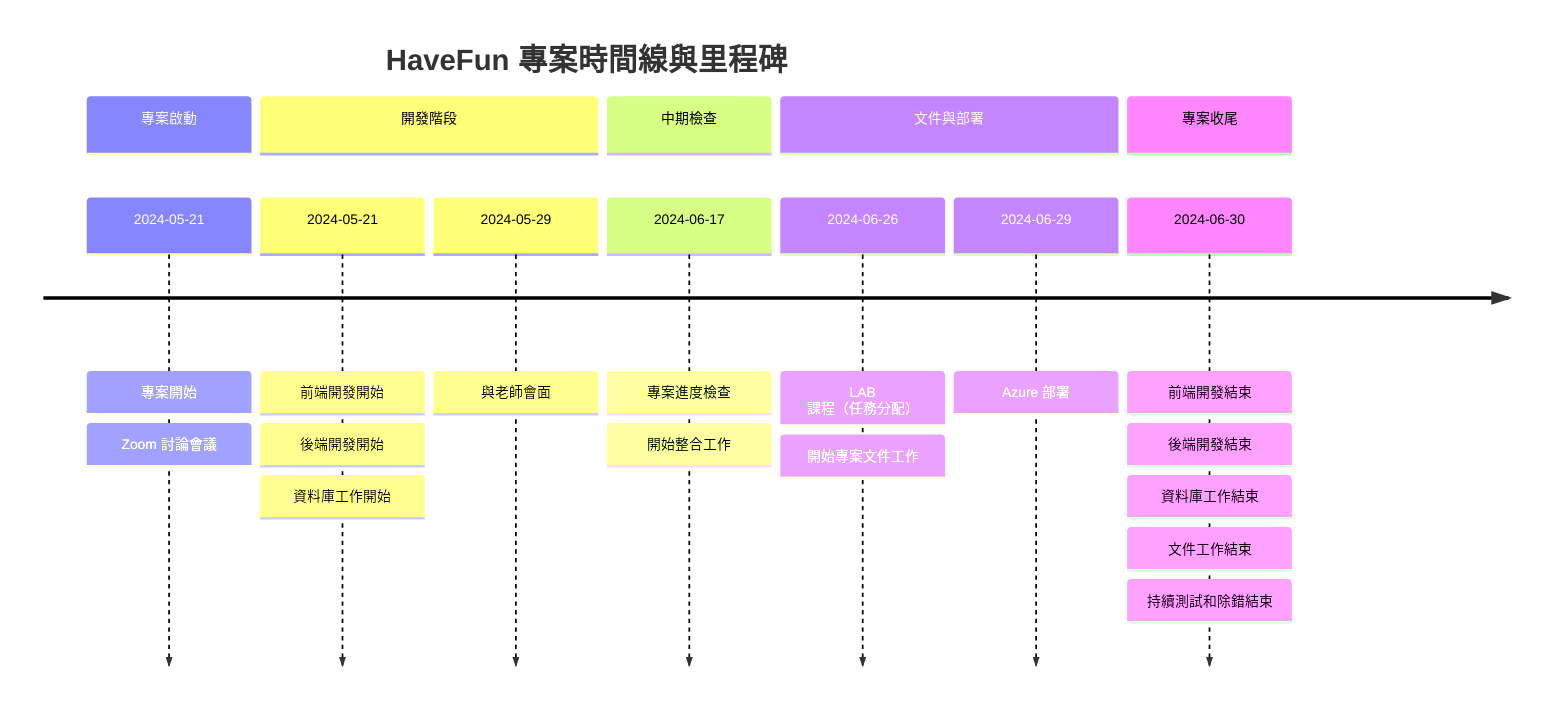 timeline
    title HaveFun 專案時間線與里程碑
    section 專案啟動
        2024-05-21 : 專案開始
        : Zoom 討論會議
    section 開發階段
        2024-05-21 : 前端開發開始
        : 後端開發開始
        : 資料庫工作開始
        2024-05-29 : 與老師會面
    section 中期檢查
        2024-06-17 : 專案進度檢查
        : 開始整合工作
    section 文件與部署
        2024-06-26 : LAB 課程（任務分配）
        : 開始專案文件工作
        2024-06-29 : Azure 部署
    section 專案收尾
        2024-06-30 : 前端開發結束
        : 後端開發結束
        : 資料庫工作結束
        : 文件工作結束
        : 持續測試和除錯結束